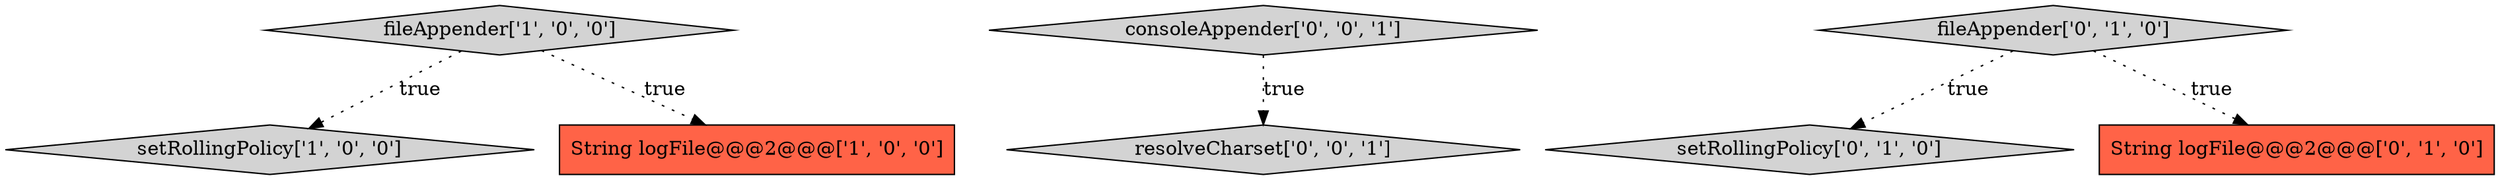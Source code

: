 digraph {
0 [style = filled, label = "setRollingPolicy['1', '0', '0']", fillcolor = lightgray, shape = diamond image = "AAA0AAABBB1BBB"];
1 [style = filled, label = "String logFile@@@2@@@['1', '0', '0']", fillcolor = tomato, shape = box image = "AAA0AAABBB1BBB"];
6 [style = filled, label = "resolveCharset['0', '0', '1']", fillcolor = lightgray, shape = diamond image = "AAA0AAABBB3BBB"];
5 [style = filled, label = "fileAppender['0', '1', '0']", fillcolor = lightgray, shape = diamond image = "AAA0AAABBB2BBB"];
2 [style = filled, label = "fileAppender['1', '0', '0']", fillcolor = lightgray, shape = diamond image = "AAA0AAABBB1BBB"];
4 [style = filled, label = "setRollingPolicy['0', '1', '0']", fillcolor = lightgray, shape = diamond image = "AAA0AAABBB2BBB"];
7 [style = filled, label = "consoleAppender['0', '0', '1']", fillcolor = lightgray, shape = diamond image = "AAA0AAABBB3BBB"];
3 [style = filled, label = "String logFile@@@2@@@['0', '1', '0']", fillcolor = tomato, shape = box image = "AAA0AAABBB2BBB"];
2->1 [style = dotted, label="true"];
2->0 [style = dotted, label="true"];
5->4 [style = dotted, label="true"];
5->3 [style = dotted, label="true"];
7->6 [style = dotted, label="true"];
}
